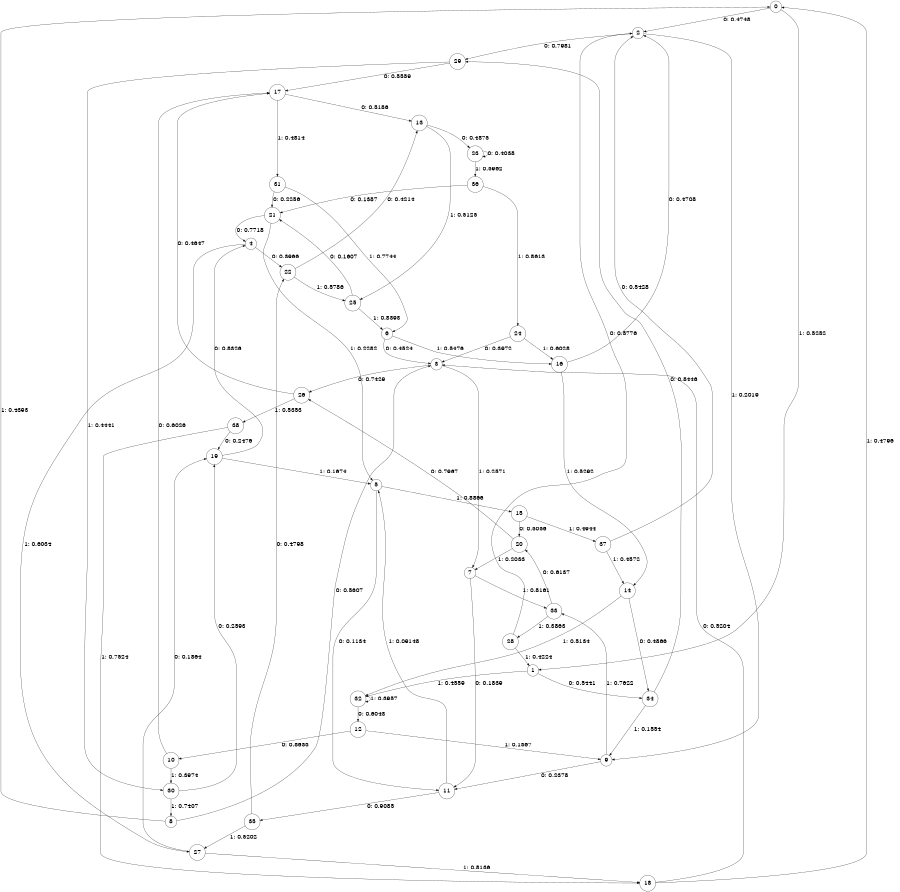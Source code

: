 digraph "ch21randomL9" {
size = "6,8.5";
ratio = "fill";
node [shape = circle];
node [fontsize = 24];
edge [fontsize = 24];
0 -> 2 [label = "0: 0.4748   "];
0 -> 1 [label = "1: 0.5252   "];
1 -> 34 [label = "0: 0.5441   "];
1 -> 32 [label = "1: 0.4559   "];
2 -> 29 [label = "0: 0.7981   "];
2 -> 9 [label = "1: 0.2019   "];
3 -> 26 [label = "0: 0.7429   "];
3 -> 7 [label = "1: 0.2571   "];
4 -> 22 [label = "0: 0.3966   "];
4 -> 27 [label = "1: 0.6034   "];
5 -> 11 [label = "0: 0.1134   "];
5 -> 15 [label = "1: 0.8866   "];
6 -> 3 [label = "0: 0.4524   "];
6 -> 16 [label = "1: 0.5476   "];
7 -> 11 [label = "0: 0.1839   "];
7 -> 33 [label = "1: 0.8161   "];
8 -> 3 [label = "0: 0.5607   "];
8 -> 0 [label = "1: 0.4393   "];
9 -> 11 [label = "0: 0.2378   "];
9 -> 33 [label = "1: 0.7622   "];
10 -> 17 [label = "0: 0.6026   "];
10 -> 30 [label = "1: 0.3974   "];
11 -> 35 [label = "0: 0.9085   "];
11 -> 5 [label = "1: 0.09148  "];
12 -> 10 [label = "0: 0.8633   "];
12 -> 9 [label = "1: 0.1367   "];
13 -> 23 [label = "0: 0.4875   "];
13 -> 25 [label = "1: 0.5125   "];
14 -> 34 [label = "0: 0.4866   "];
14 -> 32 [label = "1: 0.5134   "];
15 -> 20 [label = "0: 0.5056   "];
15 -> 37 [label = "1: 0.4944   "];
16 -> 2 [label = "0: 0.4708   "];
16 -> 14 [label = "1: 0.5292   "];
17 -> 13 [label = "0: 0.5186   "];
17 -> 31 [label = "1: 0.4814   "];
18 -> 3 [label = "0: 0.5204   "];
18 -> 0 [label = "1: 0.4796   "];
19 -> 4 [label = "0: 0.8326   "];
19 -> 5 [label = "1: 0.1674   "];
20 -> 26 [label = "0: 0.7967   "];
20 -> 7 [label = "1: 0.2033   "];
21 -> 4 [label = "0: 0.7718   "];
21 -> 5 [label = "1: 0.2282   "];
22 -> 13 [label = "0: 0.4214   "];
22 -> 25 [label = "1: 0.5786   "];
23 -> 23 [label = "0: 0.4038   "];
23 -> 36 [label = "1: 0.5962   "];
24 -> 3 [label = "0: 0.3972   "];
24 -> 16 [label = "1: 0.6028   "];
25 -> 21 [label = "0: 0.1607   "];
25 -> 6 [label = "1: 0.8393   "];
26 -> 17 [label = "0: 0.4647   "];
26 -> 38 [label = "1: 0.5353   "];
27 -> 19 [label = "0: 0.1864   "];
27 -> 18 [label = "1: 0.8136   "];
28 -> 2 [label = "0: 0.5776   "];
28 -> 1 [label = "1: 0.4224   "];
29 -> 17 [label = "0: 0.5559   "];
29 -> 30 [label = "1: 0.4441   "];
30 -> 19 [label = "0: 0.2593   "];
30 -> 8 [label = "1: 0.7407   "];
31 -> 21 [label = "0: 0.2256   "];
31 -> 6 [label = "1: 0.7744   "];
32 -> 12 [label = "0: 0.6043   "];
32 -> 32 [label = "1: 0.3957   "];
33 -> 20 [label = "0: 0.6137   "];
33 -> 28 [label = "1: 0.3863   "];
34 -> 29 [label = "0: 0.8446   "];
34 -> 9 [label = "1: 0.1554   "];
35 -> 22 [label = "0: 0.4798   "];
35 -> 27 [label = "1: 0.5202   "];
36 -> 21 [label = "0: 0.1387   "];
36 -> 24 [label = "1: 0.8613   "];
37 -> 2 [label = "0: 0.5428   "];
37 -> 14 [label = "1: 0.4572   "];
38 -> 19 [label = "0: 0.2476   "];
38 -> 18 [label = "1: 0.7524   "];
}
